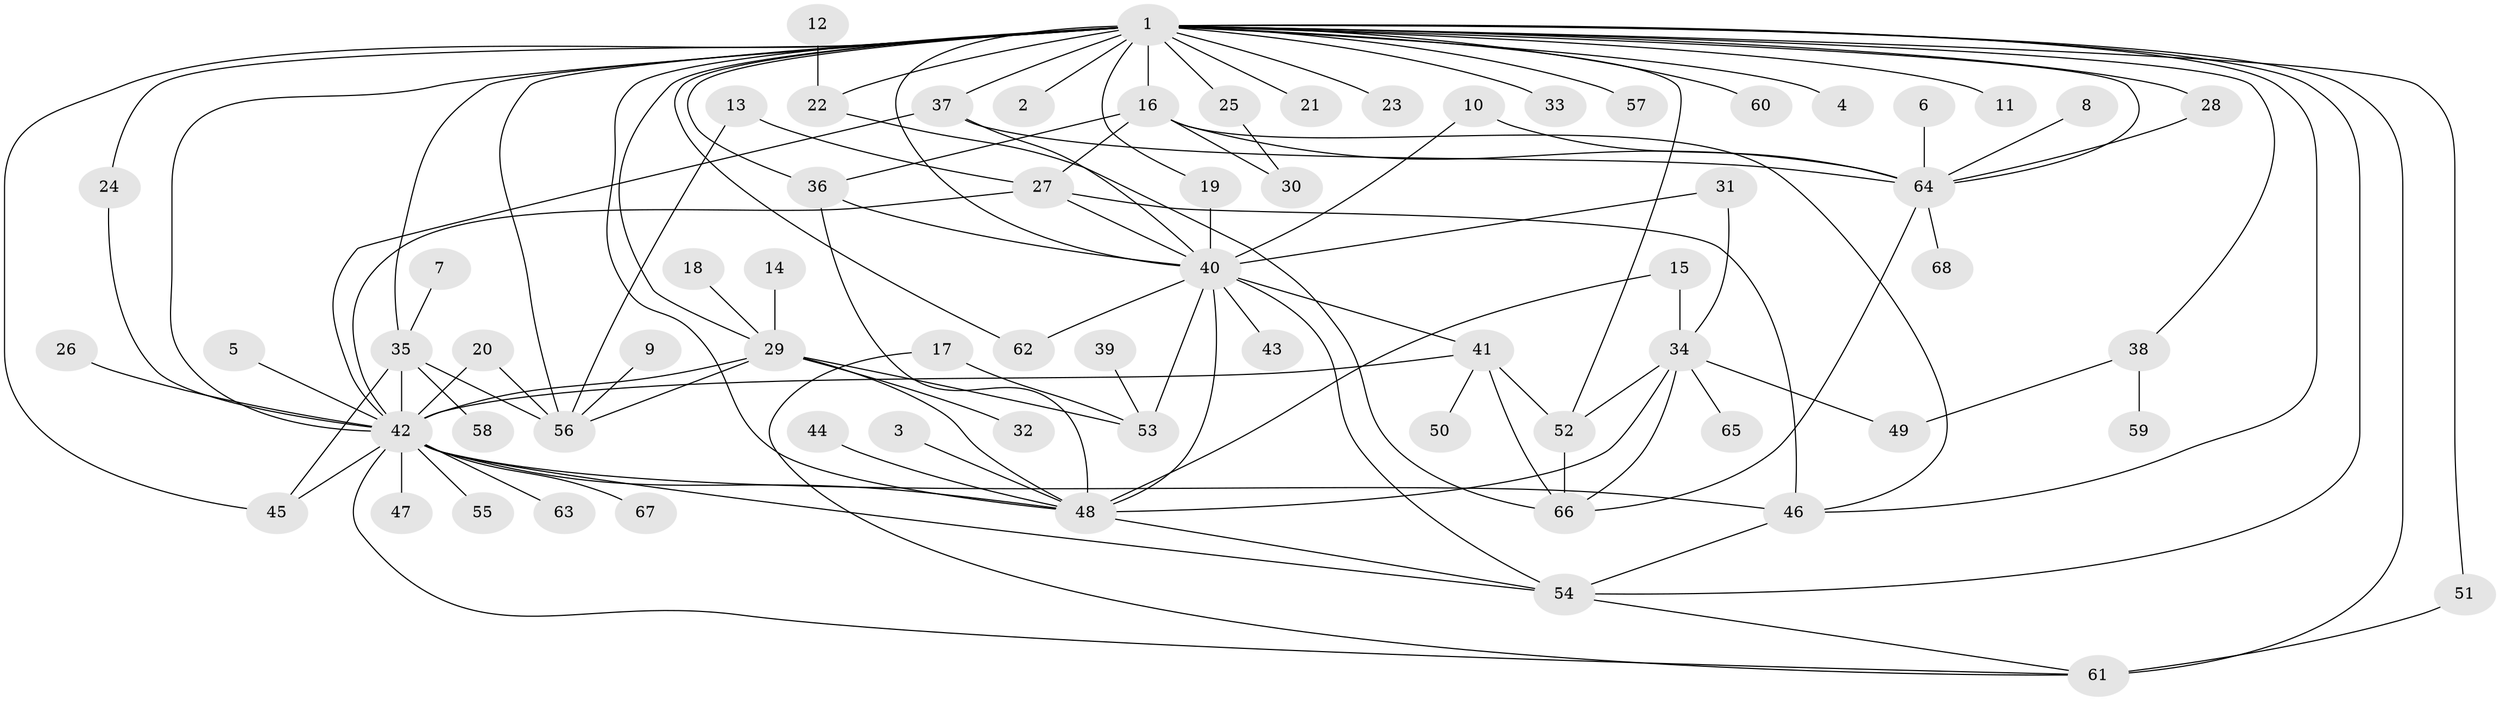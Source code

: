 // original degree distribution, {40: 0.007352941176470588, 5: 0.0661764705882353, 20: 0.007352941176470588, 6: 0.029411764705882353, 4: 0.07352941176470588, 2: 0.20588235294117646, 1: 0.4264705882352941, 13: 0.007352941176470588, 7: 0.022058823529411766, 8: 0.014705882352941176, 3: 0.125, 9: 0.007352941176470588, 19: 0.007352941176470588}
// Generated by graph-tools (version 1.1) at 2025/26/03/09/25 03:26:01]
// undirected, 68 vertices, 115 edges
graph export_dot {
graph [start="1"]
  node [color=gray90,style=filled];
  1;
  2;
  3;
  4;
  5;
  6;
  7;
  8;
  9;
  10;
  11;
  12;
  13;
  14;
  15;
  16;
  17;
  18;
  19;
  20;
  21;
  22;
  23;
  24;
  25;
  26;
  27;
  28;
  29;
  30;
  31;
  32;
  33;
  34;
  35;
  36;
  37;
  38;
  39;
  40;
  41;
  42;
  43;
  44;
  45;
  46;
  47;
  48;
  49;
  50;
  51;
  52;
  53;
  54;
  55;
  56;
  57;
  58;
  59;
  60;
  61;
  62;
  63;
  64;
  65;
  66;
  67;
  68;
  1 -- 2 [weight=1.0];
  1 -- 4 [weight=1.0];
  1 -- 11 [weight=1.0];
  1 -- 16 [weight=2.0];
  1 -- 19 [weight=1.0];
  1 -- 21 [weight=1.0];
  1 -- 22 [weight=1.0];
  1 -- 23 [weight=1.0];
  1 -- 24 [weight=1.0];
  1 -- 25 [weight=1.0];
  1 -- 28 [weight=1.0];
  1 -- 29 [weight=2.0];
  1 -- 33 [weight=1.0];
  1 -- 35 [weight=2.0];
  1 -- 36 [weight=1.0];
  1 -- 37 [weight=1.0];
  1 -- 38 [weight=1.0];
  1 -- 40 [weight=2.0];
  1 -- 42 [weight=2.0];
  1 -- 45 [weight=1.0];
  1 -- 46 [weight=1.0];
  1 -- 48 [weight=1.0];
  1 -- 51 [weight=1.0];
  1 -- 52 [weight=1.0];
  1 -- 54 [weight=3.0];
  1 -- 56 [weight=1.0];
  1 -- 57 [weight=1.0];
  1 -- 60 [weight=1.0];
  1 -- 61 [weight=2.0];
  1 -- 62 [weight=1.0];
  1 -- 64 [weight=1.0];
  3 -- 48 [weight=1.0];
  5 -- 42 [weight=1.0];
  6 -- 64 [weight=1.0];
  7 -- 35 [weight=1.0];
  8 -- 64 [weight=1.0];
  9 -- 56 [weight=1.0];
  10 -- 40 [weight=1.0];
  10 -- 64 [weight=1.0];
  12 -- 22 [weight=1.0];
  13 -- 27 [weight=1.0];
  13 -- 56 [weight=1.0];
  14 -- 29 [weight=1.0];
  15 -- 34 [weight=1.0];
  15 -- 48 [weight=1.0];
  16 -- 27 [weight=1.0];
  16 -- 30 [weight=1.0];
  16 -- 36 [weight=1.0];
  16 -- 46 [weight=1.0];
  16 -- 64 [weight=1.0];
  17 -- 53 [weight=1.0];
  17 -- 61 [weight=1.0];
  18 -- 29 [weight=1.0];
  19 -- 40 [weight=2.0];
  20 -- 42 [weight=1.0];
  20 -- 56 [weight=1.0];
  22 -- 66 [weight=1.0];
  24 -- 42 [weight=1.0];
  25 -- 30 [weight=1.0];
  26 -- 42 [weight=1.0];
  27 -- 40 [weight=1.0];
  27 -- 42 [weight=1.0];
  27 -- 46 [weight=1.0];
  28 -- 64 [weight=1.0];
  29 -- 32 [weight=1.0];
  29 -- 42 [weight=1.0];
  29 -- 48 [weight=1.0];
  29 -- 53 [weight=1.0];
  29 -- 56 [weight=1.0];
  31 -- 34 [weight=1.0];
  31 -- 40 [weight=1.0];
  34 -- 48 [weight=1.0];
  34 -- 49 [weight=1.0];
  34 -- 52 [weight=1.0];
  34 -- 65 [weight=1.0];
  34 -- 66 [weight=1.0];
  35 -- 42 [weight=3.0];
  35 -- 45 [weight=1.0];
  35 -- 56 [weight=2.0];
  35 -- 58 [weight=1.0];
  36 -- 40 [weight=1.0];
  36 -- 48 [weight=1.0];
  37 -- 40 [weight=1.0];
  37 -- 42 [weight=1.0];
  37 -- 64 [weight=1.0];
  38 -- 49 [weight=1.0];
  38 -- 59 [weight=1.0];
  39 -- 53 [weight=1.0];
  40 -- 41 [weight=1.0];
  40 -- 43 [weight=1.0];
  40 -- 48 [weight=1.0];
  40 -- 53 [weight=1.0];
  40 -- 54 [weight=2.0];
  40 -- 62 [weight=1.0];
  41 -- 42 [weight=1.0];
  41 -- 50 [weight=1.0];
  41 -- 52 [weight=1.0];
  41 -- 66 [weight=1.0];
  42 -- 45 [weight=1.0];
  42 -- 46 [weight=1.0];
  42 -- 47 [weight=3.0];
  42 -- 48 [weight=1.0];
  42 -- 54 [weight=1.0];
  42 -- 55 [weight=1.0];
  42 -- 61 [weight=1.0];
  42 -- 63 [weight=1.0];
  42 -- 67 [weight=1.0];
  44 -- 48 [weight=1.0];
  46 -- 54 [weight=1.0];
  48 -- 54 [weight=2.0];
  51 -- 61 [weight=1.0];
  52 -- 66 [weight=1.0];
  54 -- 61 [weight=1.0];
  64 -- 66 [weight=1.0];
  64 -- 68 [weight=1.0];
}
